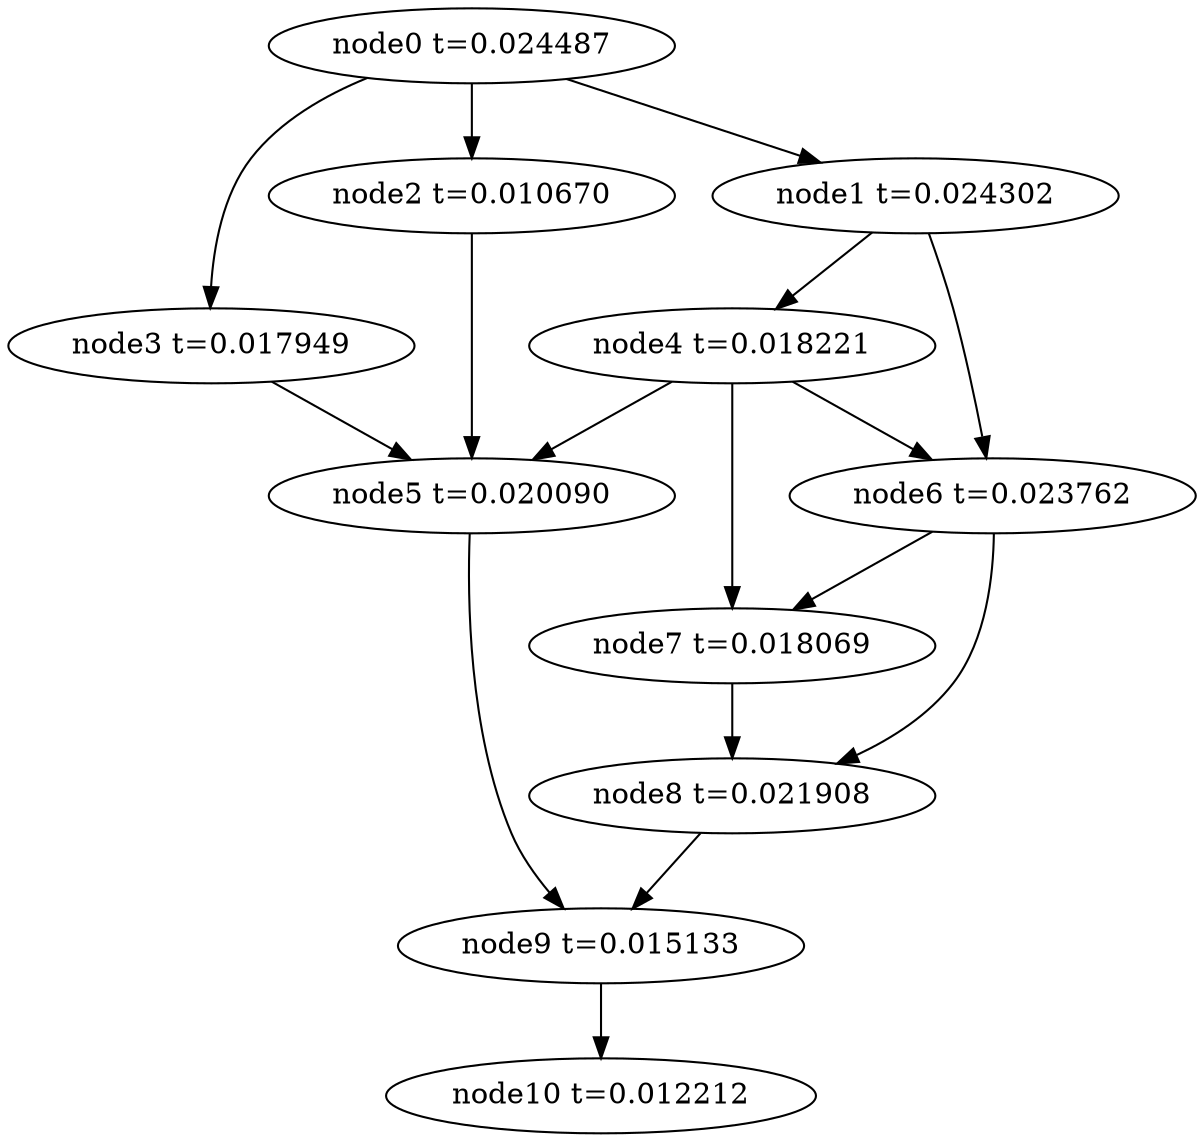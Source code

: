 digraph g{
	node10[label="node10 t=0.012212"]
	node9 -> node10
	node9[label="node9 t=0.015133"];
	node8 -> node9
	node8[label="node8 t=0.021908"];
	node7 -> node8
	node7[label="node7 t=0.018069"];
	node6 -> node8
	node6 -> node7
	node6[label="node6 t=0.023762"];
	node5 -> node9
	node5[label="node5 t=0.020090"];
	node4 -> node7
	node4 -> node6
	node4 -> node5
	node4[label="node4 t=0.018221"];
	node3 -> node5
	node3[label="node3 t=0.017949"];
	node2 -> node5
	node2[label="node2 t=0.010670"];
	node1 -> node6
	node1 -> node4
	node1[label="node1 t=0.024302"];
	node0 -> node3
	node0 -> node2
	node0 -> node1
	node0[label="node0 t=0.024487"];
}
